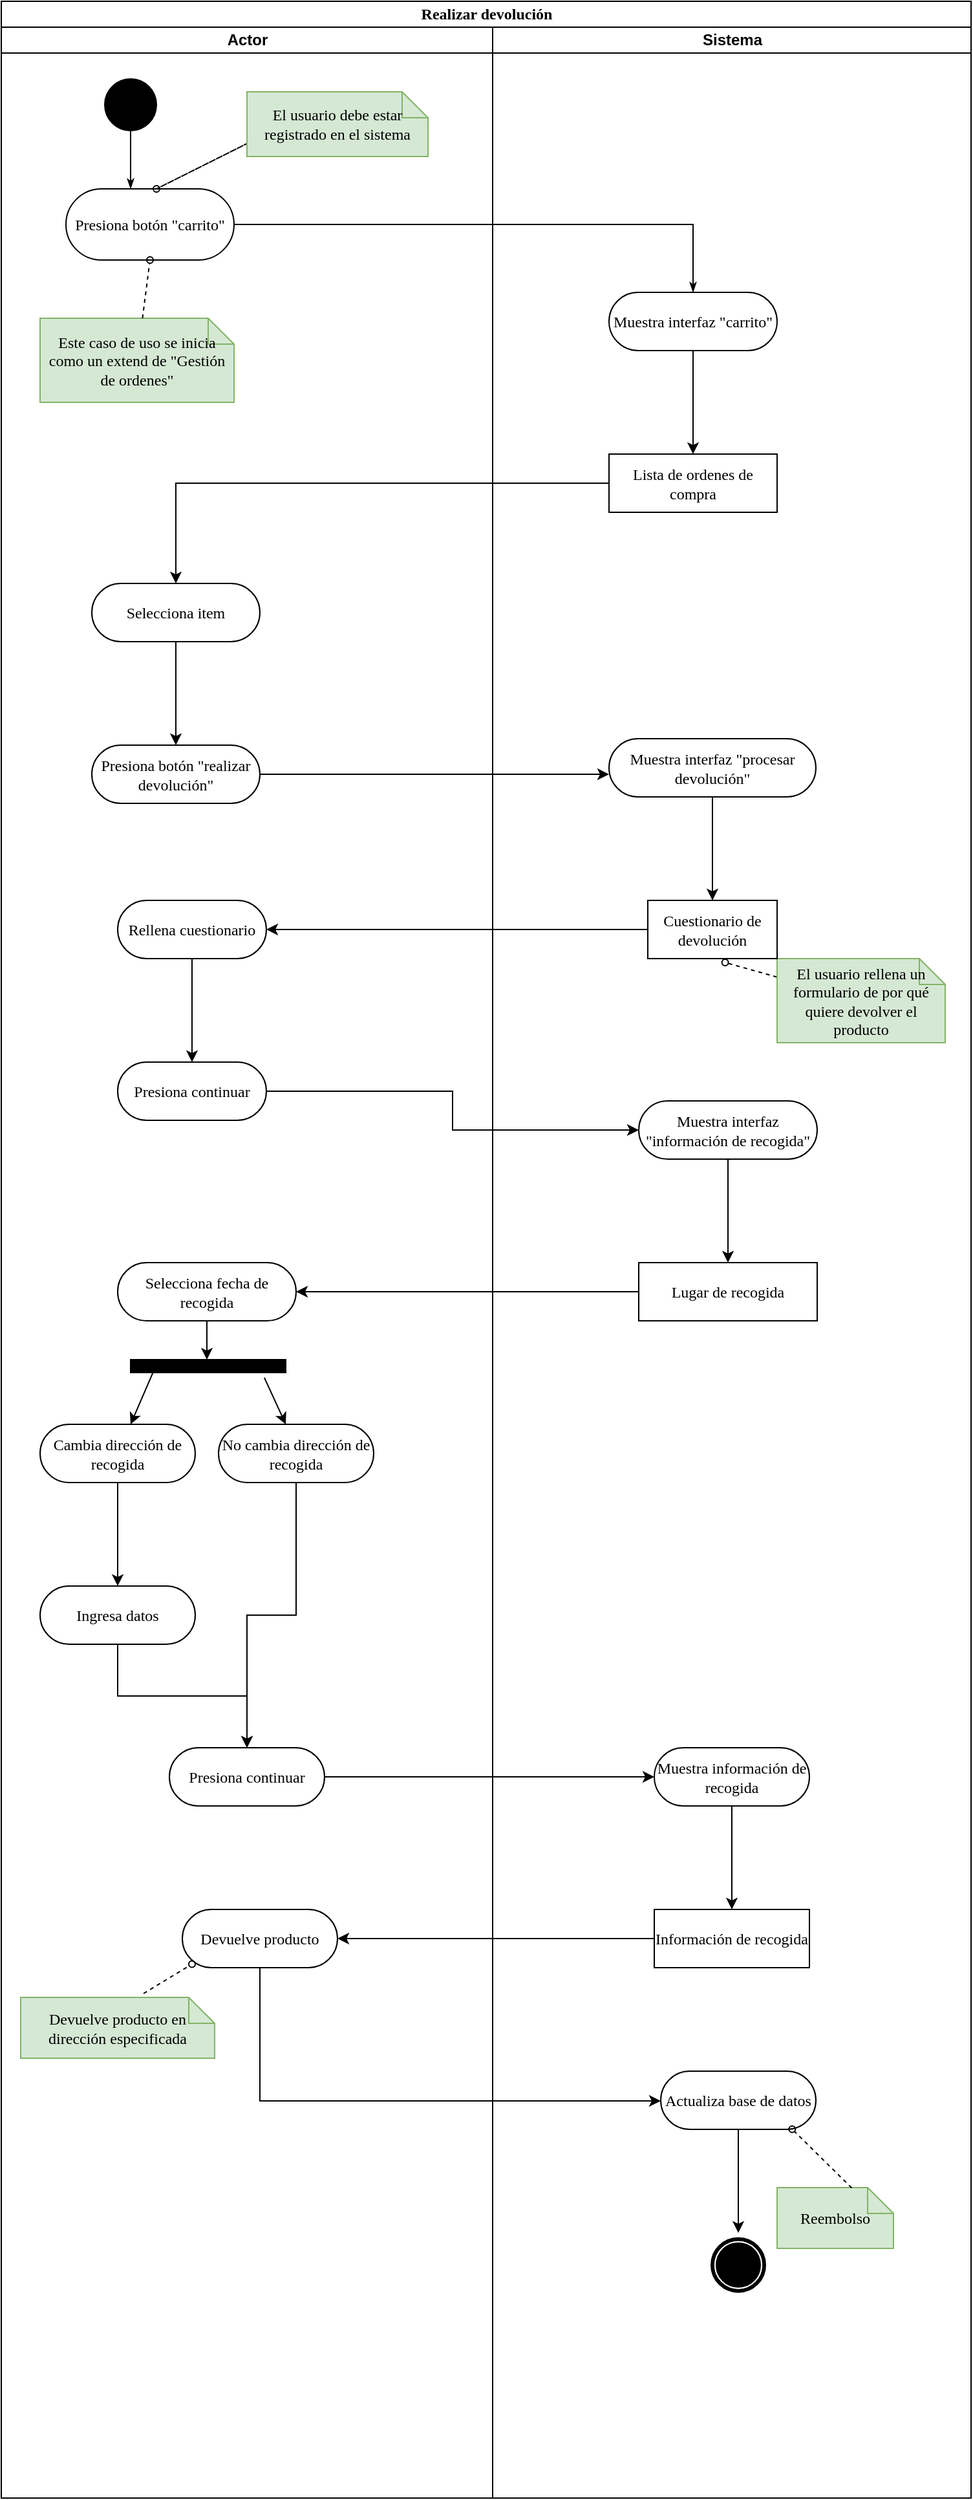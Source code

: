 <mxfile version="10.8.0" type="github"><diagram name="Page-1" id="0783ab3e-0a74-02c8-0abd-f7b4e66b4bec"><mxGraphModel dx="680" dy="396" grid="1" gridSize="10" guides="1" tooltips="1" connect="1" arrows="1" fold="1" page="1" pageScale="1" pageWidth="850" pageHeight="1100" background="#ffffff" math="0" shadow="0"><root><mxCell id="0"/><mxCell id="1" parent="0"/><mxCell id="1c1d494c118603dd-1" value="Realizar devolución" style="swimlane;html=1;childLayout=stackLayout;startSize=20;rounded=0;shadow=0;comic=0;labelBackgroundColor=none;strokeColor=#000000;strokeWidth=1;fillColor=#ffffff;fontFamily=Verdana;fontSize=12;fontColor=#000000;align=center;" parent="1" vertex="1"><mxGeometry x="40" y="20" width="750" height="1930" as="geometry"/></mxCell><mxCell id="1c1d494c118603dd-2" value="Actor" style="swimlane;html=1;startSize=20;" parent="1c1d494c118603dd-1" vertex="1"><mxGeometry y="20" width="380" height="1910" as="geometry"/></mxCell><mxCell id="60571a20871a0731-4" value="" style="ellipse;whiteSpace=wrap;html=1;rounded=0;shadow=0;comic=0;labelBackgroundColor=none;strokeColor=#000000;strokeWidth=1;fillColor=#000000;fontFamily=Verdana;fontSize=12;fontColor=#000000;align=center;" parent="1c1d494c118603dd-2" vertex="1"><mxGeometry x="80" y="40" width="40" height="40" as="geometry"/></mxCell><mxCell id="60571a20871a0731-8" value="Presiona botón &quot;carrito&quot;" style="rounded=1;whiteSpace=wrap;html=1;shadow=0;comic=0;labelBackgroundColor=none;strokeColor=#000000;strokeWidth=1;fillColor=#ffffff;fontFamily=Verdana;fontSize=12;fontColor=#000000;align=center;arcSize=50;" parent="1c1d494c118603dd-2" vertex="1"><mxGeometry x="50" y="125" width="130" height="55" as="geometry"/></mxCell><mxCell id="1c1d494c118603dd-27" style="edgeStyle=orthogonalEdgeStyle;rounded=0;html=1;labelBackgroundColor=none;startArrow=none;startFill=0;startSize=5;endArrow=classicThin;endFill=1;endSize=5;jettySize=auto;orthogonalLoop=1;strokeColor=#000000;strokeWidth=1;fontFamily=Verdana;fontSize=12;fontColor=#000000;" parent="1c1d494c118603dd-2" source="60571a20871a0731-4" target="60571a20871a0731-8" edge="1"><mxGeometry relative="1" as="geometry"><Array as="points"><mxPoint x="100" y="80"/><mxPoint x="100" y="80"/></Array></mxGeometry></mxCell><mxCell id="EN4jIMhY-p-d_BWmfSn8-1" style="edgeStyle=none;rounded=0;html=1;labelBackgroundColor=none;startArrow=none;startFill=0;startSize=5;endArrow=oval;endFill=0;endSize=5;jettySize=auto;orthogonalLoop=1;strokeColor=#000000;strokeWidth=1;fontFamily=Verdana;fontSize=12;fontColor=#000000;dashed=1;" edge="1" parent="1c1d494c118603dd-2"><mxGeometry relative="1" as="geometry"><mxPoint x="120" y="125" as="sourcePoint"/><mxPoint x="120" y="125" as="targetPoint"/><Array as="points"><mxPoint x="120" y="125"/><mxPoint x="190" y="90"/></Array></mxGeometry></mxCell><mxCell id="EN4jIMhY-p-d_BWmfSn8-2" value="El usuario debe estar registrado en el sistema" style="shape=note;whiteSpace=wrap;html=1;rounded=0;shadow=0;comic=0;labelBackgroundColor=none;strokeColor=#82b366;strokeWidth=1;fillColor=#d5e8d4;fontFamily=Verdana;fontSize=12;align=center;size=20;" vertex="1" parent="1c1d494c118603dd-2"><mxGeometry x="190" y="50" width="140" height="50" as="geometry"/></mxCell><mxCell id="1c1d494c118603dd-20" value="Este caso de uso se inicia como un extend de &quot;Gestión de ordenes&quot;" style="shape=note;whiteSpace=wrap;html=1;rounded=0;shadow=0;comic=0;labelBackgroundColor=none;strokeColor=#82b366;strokeWidth=1;fillColor=#d5e8d4;fontFamily=Verdana;fontSize=12;align=center;size=20;" parent="1c1d494c118603dd-2" vertex="1"><mxGeometry x="30" y="225" width="150" height="65" as="geometry"/></mxCell><mxCell id="1c1d494c118603dd-48" style="edgeStyle=none;rounded=0;html=1;dashed=1;labelBackgroundColor=none;startArrow=none;startFill=0;startSize=5;endArrow=oval;endFill=0;endSize=5;jettySize=auto;orthogonalLoop=1;strokeColor=#000000;strokeWidth=1;fontFamily=Verdana;fontSize=12;fontColor=#000000;entryX=0.5;entryY=1;entryDx=0;entryDy=0;" parent="1c1d494c118603dd-2" source="1c1d494c118603dd-20" target="60571a20871a0731-8" edge="1"><mxGeometry relative="1" as="geometry"/></mxCell><mxCell id="EN4jIMhY-p-d_BWmfSn8-13" value="" style="edgeStyle=orthogonalEdgeStyle;rounded=0;orthogonalLoop=1;jettySize=auto;html=1;" edge="1" parent="1c1d494c118603dd-2" source="EN4jIMhY-p-d_BWmfSn8-10" target="EN4jIMhY-p-d_BWmfSn8-12"><mxGeometry relative="1" as="geometry"/></mxCell><mxCell id="EN4jIMhY-p-d_BWmfSn8-10" value="Selecciona item" style="rounded=1;whiteSpace=wrap;html=1;shadow=0;comic=0;labelBackgroundColor=none;strokeColor=#000000;strokeWidth=1;fillColor=#ffffff;fontFamily=Verdana;fontSize=12;fontColor=#000000;align=center;arcSize=50;" vertex="1" parent="1c1d494c118603dd-2"><mxGeometry x="70" y="430" width="130" height="45" as="geometry"/></mxCell><mxCell id="EN4jIMhY-p-d_BWmfSn8-12" value="Presiona botón &quot;realizar devolución&quot;" style="rounded=1;whiteSpace=wrap;html=1;shadow=0;comic=0;labelBackgroundColor=none;strokeColor=#000000;strokeWidth=1;fillColor=#ffffff;fontFamily=Verdana;fontSize=12;fontColor=#000000;align=center;arcSize=50;" vertex="1" parent="1c1d494c118603dd-2"><mxGeometry x="70" y="555" width="130" height="45" as="geometry"/></mxCell><mxCell id="EN4jIMhY-p-d_BWmfSn8-21" value="" style="edgeStyle=orthogonalEdgeStyle;rounded=0;orthogonalLoop=1;jettySize=auto;html=1;" edge="1" parent="1c1d494c118603dd-2" source="EN4jIMhY-p-d_BWmfSn8-18" target="EN4jIMhY-p-d_BWmfSn8-20"><mxGeometry relative="1" as="geometry"/></mxCell><mxCell id="EN4jIMhY-p-d_BWmfSn8-18" value="Rellena cuestionario" style="rounded=1;whiteSpace=wrap;html=1;shadow=0;comic=0;labelBackgroundColor=none;strokeColor=#000000;strokeWidth=1;fillColor=#ffffff;fontFamily=Verdana;fontSize=12;fontColor=#000000;align=center;arcSize=50;" vertex="1" parent="1c1d494c118603dd-2"><mxGeometry x="90" y="675" width="115" height="45" as="geometry"/></mxCell><mxCell id="EN4jIMhY-p-d_BWmfSn8-20" value="Presiona continuar" style="rounded=1;whiteSpace=wrap;html=1;shadow=0;comic=0;labelBackgroundColor=none;strokeColor=#000000;strokeWidth=1;fillColor=#ffffff;fontFamily=Verdana;fontSize=12;fontColor=#000000;align=center;arcSize=50;" vertex="1" parent="1c1d494c118603dd-2"><mxGeometry x="90" y="800" width="115" height="45" as="geometry"/></mxCell><mxCell id="EN4jIMhY-p-d_BWmfSn8-29" value="" style="edgeStyle=orthogonalEdgeStyle;rounded=0;orthogonalLoop=1;jettySize=auto;html=1;" edge="1" parent="1c1d494c118603dd-2" source="EN4jIMhY-p-d_BWmfSn8-26"><mxGeometry relative="1" as="geometry"><mxPoint x="159" y="1030" as="targetPoint"/><Array as="points"><mxPoint x="159" y="1010"/><mxPoint x="159" y="1010"/></Array></mxGeometry></mxCell><mxCell id="EN4jIMhY-p-d_BWmfSn8-26" value="Selecciona fecha de recogida" style="rounded=1;whiteSpace=wrap;html=1;shadow=0;comic=0;labelBackgroundColor=none;strokeColor=#000000;strokeWidth=1;fillColor=#ffffff;fontFamily=Verdana;fontSize=12;fontColor=#000000;align=center;arcSize=50;" vertex="1" parent="1c1d494c118603dd-2"><mxGeometry x="90" y="955" width="138" height="45" as="geometry"/></mxCell><mxCell id="EN4jIMhY-p-d_BWmfSn8-30" value="" style="rounded=0;whiteSpace=wrap;html=1;fillColor=#000000;" vertex="1" parent="1c1d494c118603dd-2"><mxGeometry x="100" y="1030" width="120" height="10" as="geometry"/></mxCell><mxCell id="EN4jIMhY-p-d_BWmfSn8-35" value="" style="edgeStyle=orthogonalEdgeStyle;rounded=0;orthogonalLoop=1;jettySize=auto;html=1;" edge="1" parent="1c1d494c118603dd-2" source="EN4jIMhY-p-d_BWmfSn8-33" target="EN4jIMhY-p-d_BWmfSn8-34"><mxGeometry relative="1" as="geometry"/></mxCell><mxCell id="EN4jIMhY-p-d_BWmfSn8-33" value="Cambia dirección de recogida" style="rounded=1;whiteSpace=wrap;html=1;shadow=0;comic=0;labelBackgroundColor=none;strokeColor=#000000;strokeWidth=1;fillColor=#ffffff;fontFamily=Verdana;fontSize=12;fontColor=#000000;align=center;arcSize=50;" vertex="1" parent="1c1d494c118603dd-2"><mxGeometry x="30" y="1080" width="120" height="45" as="geometry"/></mxCell><mxCell id="EN4jIMhY-p-d_BWmfSn8-38" value="" style="edgeStyle=orthogonalEdgeStyle;rounded=0;orthogonalLoop=1;jettySize=auto;html=1;" edge="1" parent="1c1d494c118603dd-2" source="EN4jIMhY-p-d_BWmfSn8-34" target="EN4jIMhY-p-d_BWmfSn8-37"><mxGeometry relative="1" as="geometry"/></mxCell><mxCell id="EN4jIMhY-p-d_BWmfSn8-34" value="Ingresa datos" style="rounded=1;whiteSpace=wrap;html=1;shadow=0;comic=0;labelBackgroundColor=none;strokeColor=#000000;strokeWidth=1;fillColor=#ffffff;fontFamily=Verdana;fontSize=12;fontColor=#000000;align=center;arcSize=50;" vertex="1" parent="1c1d494c118603dd-2"><mxGeometry x="30" y="1205" width="120" height="45" as="geometry"/></mxCell><mxCell id="EN4jIMhY-p-d_BWmfSn8-37" value="Presiona continuar" style="rounded=1;whiteSpace=wrap;html=1;shadow=0;comic=0;labelBackgroundColor=none;strokeColor=#000000;strokeWidth=1;fillColor=#ffffff;fontFamily=Verdana;fontSize=12;fontColor=#000000;align=center;arcSize=50;" vertex="1" parent="1c1d494c118603dd-2"><mxGeometry x="130" y="1330" width="120" height="45" as="geometry"/></mxCell><mxCell id="EN4jIMhY-p-d_BWmfSn8-40" value="" style="edgeStyle=orthogonalEdgeStyle;rounded=0;orthogonalLoop=1;jettySize=auto;html=1;" edge="1" parent="1c1d494c118603dd-2" source="EN4jIMhY-p-d_BWmfSn8-36" target="EN4jIMhY-p-d_BWmfSn8-37"><mxGeometry relative="1" as="geometry"><mxPoint x="228" y="1205" as="targetPoint"/></mxGeometry></mxCell><mxCell id="EN4jIMhY-p-d_BWmfSn8-36" value="No cambia dirección de recogida" style="rounded=1;whiteSpace=wrap;html=1;shadow=0;comic=0;labelBackgroundColor=none;strokeColor=#000000;strokeWidth=1;fillColor=#ffffff;fontFamily=Verdana;fontSize=12;fontColor=#000000;align=center;arcSize=50;" vertex="1" parent="1c1d494c118603dd-2"><mxGeometry x="168" y="1080" width="120" height="45" as="geometry"/></mxCell><mxCell id="EN4jIMhY-p-d_BWmfSn8-49" value="Devuelve producto" style="rounded=1;whiteSpace=wrap;html=1;shadow=0;comic=0;labelBackgroundColor=none;strokeColor=#000000;strokeWidth=1;fillColor=#ffffff;fontFamily=Verdana;fontSize=12;fontColor=#000000;align=center;arcSize=50;" vertex="1" parent="1c1d494c118603dd-2"><mxGeometry x="140" y="1455" width="120" height="45" as="geometry"/></mxCell><mxCell id="EN4jIMhY-p-d_BWmfSn8-51" style="edgeStyle=none;rounded=0;html=1;dashed=1;labelBackgroundColor=none;startArrow=none;startFill=0;startSize=5;endArrow=oval;endFill=0;endSize=5;jettySize=auto;orthogonalLoop=1;strokeColor=#000000;strokeWidth=1;fontFamily=Verdana;fontSize=12;fontColor=#000000;entryX=0.5;entryY=1;entryDx=0;entryDy=0;" edge="1" parent="1c1d494c118603dd-2"><mxGeometry relative="1" as="geometry"><mxPoint x="110" y="1520" as="sourcePoint"/><mxPoint x="147.5" y="1497.273" as="targetPoint"/></mxGeometry></mxCell><mxCell id="EN4jIMhY-p-d_BWmfSn8-52" value="Devuelve producto en dirección especificada" style="shape=note;whiteSpace=wrap;html=1;rounded=0;shadow=0;comic=0;labelBackgroundColor=none;strokeColor=#82b366;strokeWidth=1;fillColor=#d5e8d4;fontFamily=Verdana;fontSize=12;align=center;size=20;" vertex="1" parent="1c1d494c118603dd-2"><mxGeometry x="15" y="1523" width="150" height="47" as="geometry"/></mxCell><mxCell id="1c1d494c118603dd-4" value="Sistema" style="swimlane;html=1;startSize=20;" parent="1c1d494c118603dd-1" vertex="1"><mxGeometry x="380" y="20" width="370" height="1910" as="geometry"/></mxCell><mxCell id="EN4jIMhY-p-d_BWmfSn8-5" value="" style="edgeStyle=orthogonalEdgeStyle;rounded=0;orthogonalLoop=1;jettySize=auto;html=1;" edge="1" parent="1c1d494c118603dd-4" source="1c1d494c118603dd-5" target="EN4jIMhY-p-d_BWmfSn8-4"><mxGeometry relative="1" as="geometry"/></mxCell><mxCell id="1c1d494c118603dd-5" value="Muestra interfaz &quot;carrito&quot;" style="rounded=1;whiteSpace=wrap;html=1;shadow=0;comic=0;labelBackgroundColor=none;strokeColor=#000000;strokeWidth=1;fillColor=#ffffff;fontFamily=Verdana;fontSize=12;fontColor=#000000;align=center;arcSize=50;" parent="1c1d494c118603dd-4" vertex="1"><mxGeometry x="90" y="205" width="130" height="45" as="geometry"/></mxCell><mxCell id="EN4jIMhY-p-d_BWmfSn8-4" value="Lista de ordenes de compra" style="rounded=0;whiteSpace=wrap;html=1;shadow=0;comic=0;labelBackgroundColor=none;strokeColor=#000000;strokeWidth=1;fillColor=#ffffff;fontFamily=Verdana;fontSize=12;fontColor=#000000;align=center;arcSize=50;" vertex="1" parent="1c1d494c118603dd-4"><mxGeometry x="90" y="330" width="130" height="45" as="geometry"/></mxCell><mxCell id="60571a20871a0731-5" value="" style="shape=mxgraph.bpmn.shape;html=1;verticalLabelPosition=bottom;labelBackgroundColor=#ffffff;verticalAlign=top;perimeter=ellipsePerimeter;outline=end;symbol=terminate;rounded=0;shadow=0;comic=0;strokeColor=#000000;strokeWidth=1;fillColor=#ffffff;fontFamily=Verdana;fontSize=12;fontColor=#000000;align=center;" parent="1c1d494c118603dd-4" vertex="1"><mxGeometry x="170" y="1709.818" width="40" height="40" as="geometry"/></mxCell><mxCell id="1c1d494c118603dd-58" style="edgeStyle=none;rounded=0;html=1;dashed=1;labelBackgroundColor=none;startArrow=none;startFill=0;startSize=5;endArrow=oval;endFill=0;endSize=5;jettySize=auto;orthogonalLoop=1;strokeColor=#000000;strokeWidth=1;fontFamily=Verdana;fontSize=12;fontColor=#000000;entryX=0.598;entryY=1.067;entryDx=0;entryDy=0;entryPerimeter=0;" parent="1c1d494c118603dd-4" source="1c1d494c118603dd-26" target="EN4jIMhY-p-d_BWmfSn8-16" edge="1"><mxGeometry relative="1" as="geometry"/></mxCell><mxCell id="1c1d494c118603dd-26" value="El usuario rellena un formulario de por qué quiere devolver el producto" style="shape=note;whiteSpace=wrap;html=1;rounded=0;shadow=0;comic=0;labelBackgroundColor=none;strokeColor=#82b366;strokeWidth=1;fillColor=#d5e8d4;fontFamily=Verdana;fontSize=12;align=center;size=20;" parent="1c1d494c118603dd-4" vertex="1"><mxGeometry x="220" y="720" width="130" height="65" as="geometry"/></mxCell><mxCell id="EN4jIMhY-p-d_BWmfSn8-17" value="" style="edgeStyle=orthogonalEdgeStyle;rounded=0;orthogonalLoop=1;jettySize=auto;html=1;" edge="1" parent="1c1d494c118603dd-4" source="EN4jIMhY-p-d_BWmfSn8-14" target="EN4jIMhY-p-d_BWmfSn8-16"><mxGeometry relative="1" as="geometry"/></mxCell><mxCell id="EN4jIMhY-p-d_BWmfSn8-14" value="Muestra interfaz &quot;procesar devolución&quot;" style="rounded=1;whiteSpace=wrap;html=1;shadow=0;comic=0;labelBackgroundColor=none;strokeColor=#000000;strokeWidth=1;fillColor=#ffffff;fontFamily=Verdana;fontSize=12;fontColor=#000000;align=center;arcSize=50;" vertex="1" parent="1c1d494c118603dd-4"><mxGeometry x="90" y="550" width="160" height="45" as="geometry"/></mxCell><mxCell id="EN4jIMhY-p-d_BWmfSn8-16" value="Cuestionario de devolución" style="rounded=0;whiteSpace=wrap;html=1;shadow=0;comic=0;labelBackgroundColor=none;strokeColor=#000000;strokeWidth=1;fillColor=#ffffff;fontFamily=Verdana;fontSize=12;fontColor=#000000;align=center;arcSize=50;" vertex="1" parent="1c1d494c118603dd-4"><mxGeometry x="120" y="675" width="100" height="45" as="geometry"/></mxCell><mxCell id="EN4jIMhY-p-d_BWmfSn8-25" value="" style="edgeStyle=orthogonalEdgeStyle;rounded=0;orthogonalLoop=1;jettySize=auto;html=1;" edge="1" parent="1c1d494c118603dd-4" source="EN4jIMhY-p-d_BWmfSn8-22" target="EN4jIMhY-p-d_BWmfSn8-24"><mxGeometry relative="1" as="geometry"/></mxCell><mxCell id="EN4jIMhY-p-d_BWmfSn8-22" value="Muestra interfaz &quot;información de recogida&quot;" style="rounded=1;whiteSpace=wrap;html=1;shadow=0;comic=0;labelBackgroundColor=none;strokeColor=#000000;strokeWidth=1;fillColor=#ffffff;fontFamily=Verdana;fontSize=12;fontColor=#000000;align=center;arcSize=50;" vertex="1" parent="1c1d494c118603dd-4"><mxGeometry x="113" y="830" width="138" height="45" as="geometry"/></mxCell><mxCell id="EN4jIMhY-p-d_BWmfSn8-24" value="Lugar de recogida" style="rounded=0;whiteSpace=wrap;html=1;shadow=0;comic=0;labelBackgroundColor=none;strokeColor=#000000;strokeWidth=1;fillColor=#ffffff;fontFamily=Verdana;fontSize=12;fontColor=#000000;align=center;arcSize=50;" vertex="1" parent="1c1d494c118603dd-4"><mxGeometry x="113" y="955" width="138" height="45" as="geometry"/></mxCell><mxCell id="EN4jIMhY-p-d_BWmfSn8-46" value="" style="edgeStyle=orthogonalEdgeStyle;rounded=0;orthogonalLoop=1;jettySize=auto;html=1;" edge="1" parent="1c1d494c118603dd-4" source="EN4jIMhY-p-d_BWmfSn8-41" target="EN4jIMhY-p-d_BWmfSn8-45"><mxGeometry relative="1" as="geometry"/></mxCell><mxCell id="EN4jIMhY-p-d_BWmfSn8-41" value="Muestra información de recogida" style="rounded=1;whiteSpace=wrap;html=1;shadow=0;comic=0;labelBackgroundColor=none;strokeColor=#000000;strokeWidth=1;fillColor=#ffffff;fontFamily=Verdana;fontSize=12;fontColor=#000000;align=center;arcSize=50;" vertex="1" parent="1c1d494c118603dd-4"><mxGeometry x="125" y="1330" width="120" height="45" as="geometry"/></mxCell><mxCell id="EN4jIMhY-p-d_BWmfSn8-45" value="Información de recogida" style="rounded=0;whiteSpace=wrap;html=1;shadow=0;comic=0;labelBackgroundColor=none;strokeColor=#000000;strokeWidth=1;fillColor=#ffffff;fontFamily=Verdana;fontSize=12;fontColor=#000000;align=center;arcSize=50;" vertex="1" parent="1c1d494c118603dd-4"><mxGeometry x="125" y="1455" width="120" height="45" as="geometry"/></mxCell><mxCell id="EN4jIMhY-p-d_BWmfSn8-62" value="" style="edgeStyle=orthogonalEdgeStyle;rounded=0;orthogonalLoop=1;jettySize=auto;html=1;" edge="1" parent="1c1d494c118603dd-4" source="EN4jIMhY-p-d_BWmfSn8-55"><mxGeometry relative="1" as="geometry"><mxPoint x="190" y="1705" as="targetPoint"/></mxGeometry></mxCell><mxCell id="EN4jIMhY-p-d_BWmfSn8-55" value="Actualiza base de datos" style="rounded=1;whiteSpace=wrap;html=1;shadow=0;comic=0;labelBackgroundColor=none;strokeColor=#000000;strokeWidth=1;fillColor=#ffffff;fontFamily=Verdana;fontSize=12;fontColor=#000000;align=center;arcSize=50;" vertex="1" parent="1c1d494c118603dd-4"><mxGeometry x="130" y="1580" width="120" height="45" as="geometry"/></mxCell><mxCell id="EN4jIMhY-p-d_BWmfSn8-57" value="Reembolso" style="shape=note;whiteSpace=wrap;html=1;rounded=0;shadow=0;comic=0;labelBackgroundColor=none;strokeColor=#82b366;strokeWidth=1;fillColor=#d5e8d4;fontFamily=Verdana;fontSize=12;align=center;size=20;" vertex="1" parent="1c1d494c118603dd-4"><mxGeometry x="220" y="1670" width="90" height="47" as="geometry"/></mxCell><mxCell id="EN4jIMhY-p-d_BWmfSn8-58" style="edgeStyle=none;rounded=0;html=1;dashed=1;labelBackgroundColor=none;startArrow=none;startFill=0;startSize=5;endArrow=oval;endFill=0;endSize=5;jettySize=auto;orthogonalLoop=1;strokeColor=#000000;strokeWidth=1;fontFamily=Verdana;fontSize=12;fontColor=#000000;entryX=0.847;entryY=0.996;entryDx=0;entryDy=0;exitX=0.641;exitY=0.006;exitDx=0;exitDy=0;exitPerimeter=0;entryPerimeter=0;" edge="1" parent="1c1d494c118603dd-4" source="EN4jIMhY-p-d_BWmfSn8-57" target="EN4jIMhY-p-d_BWmfSn8-55"><mxGeometry relative="1" as="geometry"><mxPoint x="-260" y="1530" as="sourcePoint"/><mxPoint x="-222.5" y="1507.273" as="targetPoint"/></mxGeometry></mxCell><mxCell id="1c1d494c118603dd-29" style="edgeStyle=orthogonalEdgeStyle;rounded=0;html=1;exitX=1;exitY=0.5;labelBackgroundColor=none;startArrow=none;startFill=0;startSize=5;endArrow=classicThin;endFill=1;endSize=5;jettySize=auto;orthogonalLoop=1;strokeColor=#000000;strokeWidth=1;fontFamily=Verdana;fontSize=12;fontColor=#000000;exitDx=0;exitDy=0;entryX=0.5;entryY=0;entryDx=0;entryDy=0;" parent="1c1d494c118603dd-1" source="60571a20871a0731-8" target="1c1d494c118603dd-5" edge="1"><mxGeometry relative="1" as="geometry"><Array as="points"><mxPoint x="535" y="173"/></Array><mxPoint x="390" y="190" as="sourcePoint"/></mxGeometry></mxCell><mxCell id="EN4jIMhY-p-d_BWmfSn8-11" value="" style="edgeStyle=orthogonalEdgeStyle;rounded=0;orthogonalLoop=1;jettySize=auto;html=1;" edge="1" parent="1c1d494c118603dd-1" source="EN4jIMhY-p-d_BWmfSn8-4" target="EN4jIMhY-p-d_BWmfSn8-10"><mxGeometry relative="1" as="geometry"/></mxCell><mxCell id="EN4jIMhY-p-d_BWmfSn8-15" value="" style="edgeStyle=orthogonalEdgeStyle;rounded=0;orthogonalLoop=1;jettySize=auto;html=1;" edge="1" parent="1c1d494c118603dd-1" source="EN4jIMhY-p-d_BWmfSn8-12" target="EN4jIMhY-p-d_BWmfSn8-14"><mxGeometry relative="1" as="geometry"><Array as="points"><mxPoint x="400" y="598"/><mxPoint x="400" y="598"/></Array></mxGeometry></mxCell><mxCell id="EN4jIMhY-p-d_BWmfSn8-19" value="" style="edgeStyle=orthogonalEdgeStyle;rounded=0;orthogonalLoop=1;jettySize=auto;html=1;" edge="1" parent="1c1d494c118603dd-1" source="EN4jIMhY-p-d_BWmfSn8-16" target="EN4jIMhY-p-d_BWmfSn8-18"><mxGeometry relative="1" as="geometry"/></mxCell><mxCell id="EN4jIMhY-p-d_BWmfSn8-23" value="" style="edgeStyle=orthogonalEdgeStyle;rounded=0;orthogonalLoop=1;jettySize=auto;html=1;" edge="1" parent="1c1d494c118603dd-1" source="EN4jIMhY-p-d_BWmfSn8-20" target="EN4jIMhY-p-d_BWmfSn8-22"><mxGeometry relative="1" as="geometry"/></mxCell><mxCell id="EN4jIMhY-p-d_BWmfSn8-27" value="" style="edgeStyle=orthogonalEdgeStyle;rounded=0;orthogonalLoop=1;jettySize=auto;html=1;" edge="1" parent="1c1d494c118603dd-1" source="EN4jIMhY-p-d_BWmfSn8-24" target="EN4jIMhY-p-d_BWmfSn8-26"><mxGeometry relative="1" as="geometry"/></mxCell><mxCell id="EN4jIMhY-p-d_BWmfSn8-42" value="" style="edgeStyle=orthogonalEdgeStyle;rounded=0;orthogonalLoop=1;jettySize=auto;html=1;" edge="1" parent="1c1d494c118603dd-1" source="EN4jIMhY-p-d_BWmfSn8-37" target="EN4jIMhY-p-d_BWmfSn8-41"><mxGeometry relative="1" as="geometry"/></mxCell><mxCell id="EN4jIMhY-p-d_BWmfSn8-50" value="" style="edgeStyle=orthogonalEdgeStyle;rounded=0;orthogonalLoop=1;jettySize=auto;html=1;" edge="1" parent="1c1d494c118603dd-1" source="EN4jIMhY-p-d_BWmfSn8-45" target="EN4jIMhY-p-d_BWmfSn8-49"><mxGeometry relative="1" as="geometry"/></mxCell><mxCell id="EN4jIMhY-p-d_BWmfSn8-56" value="" style="edgeStyle=orthogonalEdgeStyle;rounded=0;orthogonalLoop=1;jettySize=auto;html=1;" edge="1" parent="1c1d494c118603dd-1" source="EN4jIMhY-p-d_BWmfSn8-49" target="EN4jIMhY-p-d_BWmfSn8-55"><mxGeometry relative="1" as="geometry"><Array as="points"><mxPoint x="200" y="1623"/></Array></mxGeometry></mxCell><mxCell id="EN4jIMhY-p-d_BWmfSn8-31" value="" style="endArrow=classic;html=1;exitX=0.143;exitY=1.028;exitDx=0;exitDy=0;exitPerimeter=0;" edge="1" parent="1" source="EN4jIMhY-p-d_BWmfSn8-30"><mxGeometry width="50" height="50" relative="1" as="geometry"><mxPoint x="40" y="1380" as="sourcePoint"/><mxPoint x="140" y="1120" as="targetPoint"/></mxGeometry></mxCell><mxCell id="EN4jIMhY-p-d_BWmfSn8-32" value="" style="endArrow=classic;html=1;exitX=0.862;exitY=1.391;exitDx=0;exitDy=0;exitPerimeter=0;" edge="1" parent="1" source="EN4jIMhY-p-d_BWmfSn8-30"><mxGeometry width="50" height="50" relative="1" as="geometry"><mxPoint x="167" y="1090" as="sourcePoint"/><mxPoint x="260" y="1120" as="targetPoint"/></mxGeometry></mxCell></root></mxGraphModel></diagram></mxfile>